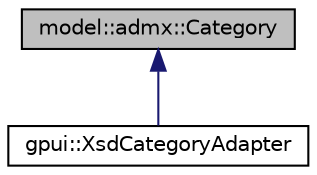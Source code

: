 digraph "model::admx::Category"
{
 // LATEX_PDF_SIZE
  edge [fontname="Helvetica",fontsize="10",labelfontname="Helvetica",labelfontsize="10"];
  node [fontname="Helvetica",fontsize="10",shape=record];
  Node1 [label="model::admx::Category",height=0.2,width=0.4,color="black", fillcolor="grey75", style="filled", fontcolor="black",tooltip="The category element specifies the name of a unique category to be displayed in the editor."];
  Node1 -> Node2 [dir="back",color="midnightblue",fontsize="10",style="solid",fontname="Helvetica"];
  Node2 [label="gpui::XsdCategoryAdapter",height=0.2,width=0.4,color="black", fillcolor="white", style="filled",URL="$classgpui_1_1_xsd_category_adapter.html",tooltip=" "];
}
